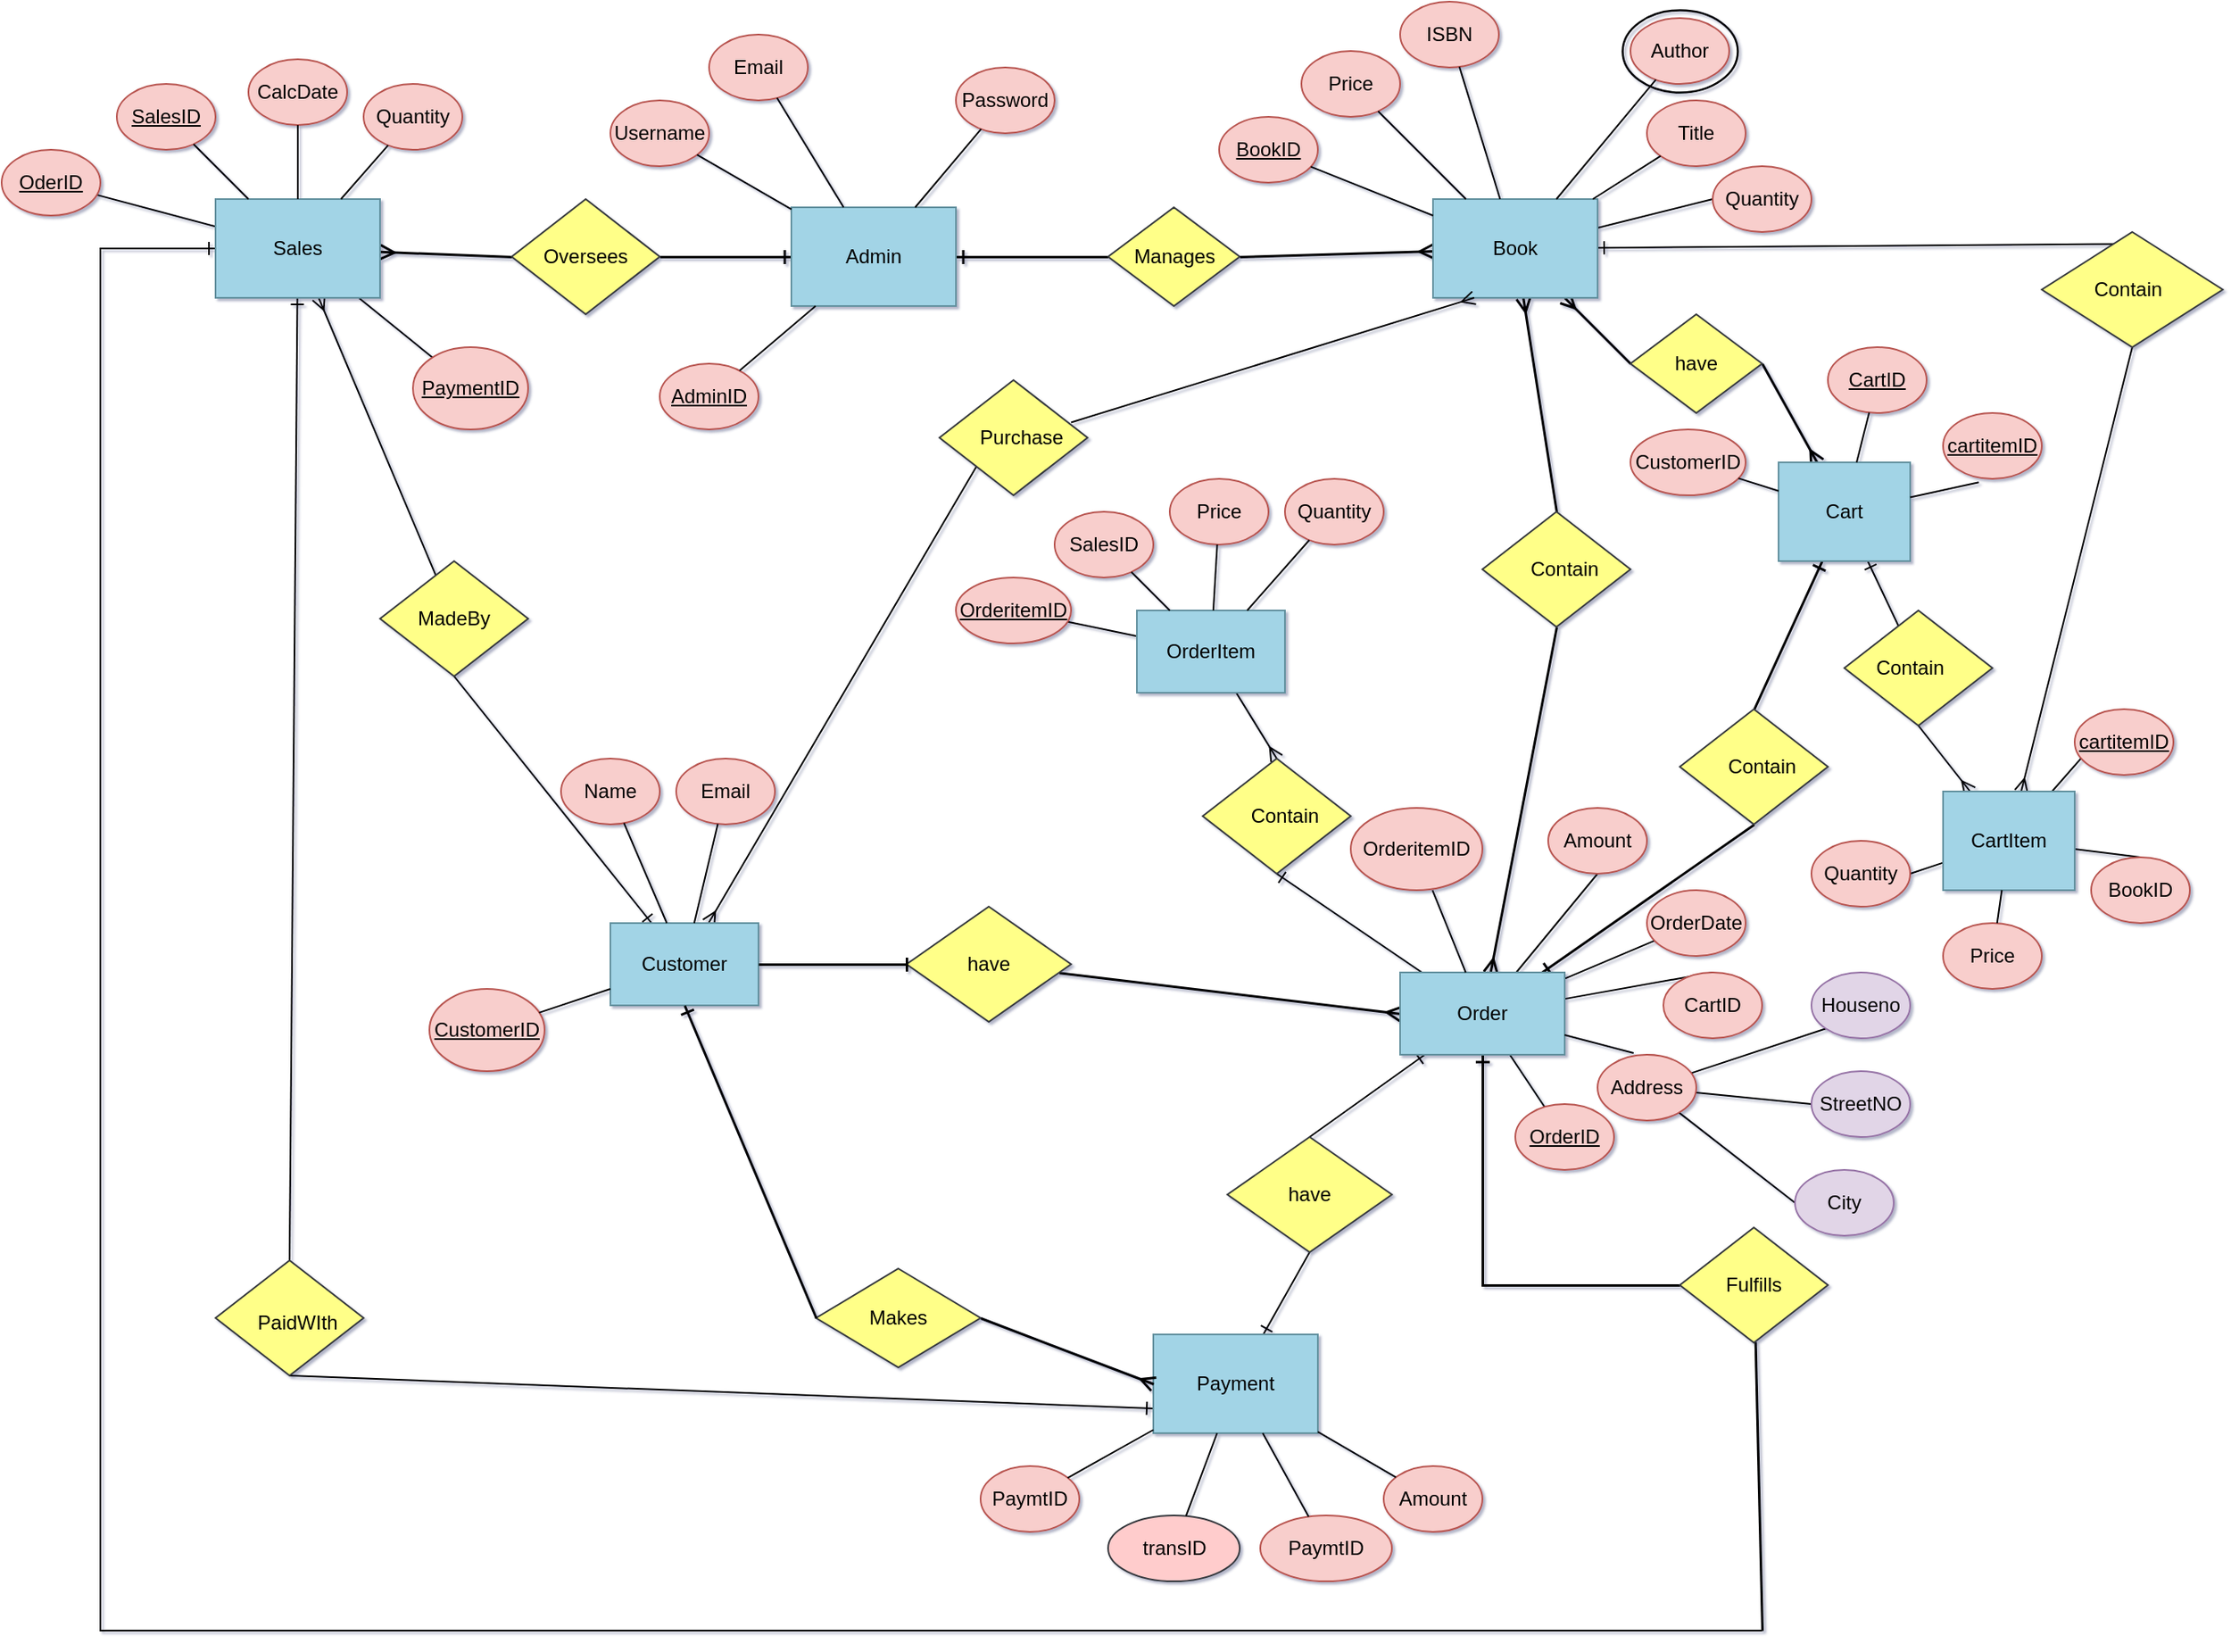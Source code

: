 <mxfile version="26.0.5">
  <diagram name="Page-1" id="3rhYrRMiB4eGqfflBsjG">
    <mxGraphModel dx="-2022" dy="470" grid="1" gridSize="10" guides="0" tooltips="1" connect="1" arrows="1" fold="1" page="0" pageScale="1" pageWidth="980" pageHeight="1390" background="none" math="0" shadow="1">
      <root>
        <mxCell id="0" />
        <mxCell id="1" parent="0" />
        <mxCell id="0gAxfDzyQAuVlfRYsMav-294" style="rounded=0;orthogonalLoop=1;jettySize=auto;html=1;endArrow=ERone;endFill=0;strokeWidth=1.5;exitX=1;exitY=0.5;exitDx=0;exitDy=0;" parent="1" source="0gAxfDzyQAuVlfRYsMav-291" target="0gAxfDzyQAuVlfRYsMav-194" edge="1">
          <mxGeometry relative="1" as="geometry" />
        </mxCell>
        <mxCell id="0gAxfDzyQAuVlfRYsMav-555" style="rounded=0;orthogonalLoop=1;jettySize=auto;html=1;endArrow=ERone;endFill=0;strokeWidth=1.5;" parent="1" source="0gAxfDzyQAuVlfRYsMav-203" target="0gAxfDzyQAuVlfRYsMav-194" edge="1">
          <mxGeometry relative="1" as="geometry" />
        </mxCell>
        <mxCell id="0gAxfDzyQAuVlfRYsMav-194" value="Admin" style="rounded=0;whiteSpace=wrap;html=1;fillColor=#a2d4e6;strokeColor=#63919f;" parent="1" vertex="1">
          <mxGeometry x="3530" y="235" width="100" height="60" as="geometry" />
        </mxCell>
        <mxCell id="0gAxfDzyQAuVlfRYsMav-195" value="&lt;u&gt;AdminID&lt;/u&gt;" style="ellipse;whiteSpace=wrap;html=1;fillColor=#f8cecc;strokeColor=#b85450;" parent="1" vertex="1">
          <mxGeometry x="3450" y="330" width="60" height="40" as="geometry" />
        </mxCell>
        <mxCell id="0gAxfDzyQAuVlfRYsMav-196" style="endArrow=none;endFill=0;" parent="1" source="0gAxfDzyQAuVlfRYsMav-194" target="0gAxfDzyQAuVlfRYsMav-195" edge="1">
          <mxGeometry relative="1" as="geometry" />
        </mxCell>
        <mxCell id="0gAxfDzyQAuVlfRYsMav-197" value="Username" style="ellipse;whiteSpace=wrap;html=1;fillColor=#f8cecc;strokeColor=#b85450;" parent="1" vertex="1">
          <mxGeometry x="3420" y="170" width="60" height="40" as="geometry" />
        </mxCell>
        <mxCell id="0gAxfDzyQAuVlfRYsMav-198" style="endArrow=none;endFill=0;" parent="1" source="0gAxfDzyQAuVlfRYsMav-194" target="0gAxfDzyQAuVlfRYsMav-197" edge="1">
          <mxGeometry relative="1" as="geometry" />
        </mxCell>
        <mxCell id="0gAxfDzyQAuVlfRYsMav-199" value="Email" style="ellipse;whiteSpace=wrap;html=1;fillColor=#f8cecc;strokeColor=#b85450;" parent="1" vertex="1">
          <mxGeometry x="3480" y="130" width="60" height="40" as="geometry" />
        </mxCell>
        <mxCell id="0gAxfDzyQAuVlfRYsMav-200" style="endArrow=none;endFill=0;" parent="1" source="0gAxfDzyQAuVlfRYsMav-194" target="0gAxfDzyQAuVlfRYsMav-199" edge="1">
          <mxGeometry relative="1" as="geometry" />
        </mxCell>
        <mxCell id="0gAxfDzyQAuVlfRYsMav-201" value="Password" style="ellipse;whiteSpace=wrap;html=1;fillColor=#f8cecc;strokeColor=#b85450;" parent="1" vertex="1">
          <mxGeometry x="3630" y="150" width="60" height="40" as="geometry" />
        </mxCell>
        <mxCell id="0gAxfDzyQAuVlfRYsMav-202" style="endArrow=none;endFill=0;" parent="1" source="0gAxfDzyQAuVlfRYsMav-194" target="0gAxfDzyQAuVlfRYsMav-201" edge="1">
          <mxGeometry relative="1" as="geometry" />
        </mxCell>
        <mxCell id="0gAxfDzyQAuVlfRYsMav-203" value="Manages" style="rhombus;whiteSpace=wrap;html=1;fillColor=#ffff88;strokeColor=#36393d;" parent="1" vertex="1">
          <mxGeometry x="3722.5" y="235" width="80" height="60" as="geometry" />
        </mxCell>
        <mxCell id="0gAxfDzyQAuVlfRYsMav-209" style="rounded=0;orthogonalLoop=1;jettySize=auto;html=1;endArrow=ERmany;endFill=0;exitX=0;exitY=0.5;exitDx=0;exitDy=0;strokeWidth=1.5;" parent="1" source="0gAxfDzyQAuVlfRYsMav-272" target="0gAxfDzyQAuVlfRYsMav-210" edge="1">
          <mxGeometry relative="1" as="geometry" />
        </mxCell>
        <mxCell id="0gAxfDzyQAuVlfRYsMav-419" style="rounded=0;orthogonalLoop=1;jettySize=auto;html=1;endArrow=ERmany;endFill=0;exitX=0.5;exitY=0;exitDx=0;exitDy=0;strokeWidth=1.5;" parent="1" source="0gAxfDzyQAuVlfRYsMav-415" target="0gAxfDzyQAuVlfRYsMav-210" edge="1">
          <mxGeometry relative="1" as="geometry" />
        </mxCell>
        <mxCell id="0gAxfDzyQAuVlfRYsMav-556" style="rounded=0;orthogonalLoop=1;jettySize=auto;html=1;endArrow=ERmany;endFill=0;exitX=1;exitY=0.5;exitDx=0;exitDy=0;strokeWidth=1.5;" parent="1" source="0gAxfDzyQAuVlfRYsMav-203" target="0gAxfDzyQAuVlfRYsMav-210" edge="1">
          <mxGeometry relative="1" as="geometry" />
        </mxCell>
        <mxCell id="lsrrJz_K4vzebeDcMopM-52" style="rounded=0;orthogonalLoop=1;jettySize=auto;html=1;entryX=0;entryY=0.5;entryDx=0;entryDy=0;endArrow=none;endFill=0;" parent="1" source="0gAxfDzyQAuVlfRYsMav-210" target="lsrrJz_K4vzebeDcMopM-51" edge="1">
          <mxGeometry relative="1" as="geometry" />
        </mxCell>
        <mxCell id="lsrrJz_K4vzebeDcMopM-57" style="rounded=0;orthogonalLoop=1;jettySize=auto;html=1;endArrow=ERone;endFill=0;exitX=0.527;exitY=0.103;exitDx=0;exitDy=0;exitPerimeter=0;" parent="1" source="lsrrJz_K4vzebeDcMopM-55" target="0gAxfDzyQAuVlfRYsMav-210" edge="1">
          <mxGeometry relative="1" as="geometry">
            <mxPoint x="4340" y="240" as="sourcePoint" />
          </mxGeometry>
        </mxCell>
        <mxCell id="0gAxfDzyQAuVlfRYsMav-210" value="Book" style="rounded=0;whiteSpace=wrap;html=1;fillColor=#a2d4e6;strokeColor=#63919f;" parent="1" vertex="1">
          <mxGeometry x="3920" y="230" width="100" height="60" as="geometry" />
        </mxCell>
        <mxCell id="0gAxfDzyQAuVlfRYsMav-211" value="&lt;u&gt;BookID&lt;/u&gt;" style="ellipse;whiteSpace=wrap;html=1;fillColor=#f8cecc;strokeColor=#b85450;" parent="1" vertex="1">
          <mxGeometry x="3790" y="180" width="60" height="40" as="geometry" />
        </mxCell>
        <mxCell id="0gAxfDzyQAuVlfRYsMav-212" style="endArrow=none;endFill=0;" parent="1" source="0gAxfDzyQAuVlfRYsMav-210" target="0gAxfDzyQAuVlfRYsMav-211" edge="1">
          <mxGeometry relative="1" as="geometry" />
        </mxCell>
        <mxCell id="0gAxfDzyQAuVlfRYsMav-213" value="Title" style="ellipse;whiteSpace=wrap;html=1;fillColor=#f8cecc;strokeColor=#b85450;" parent="1" vertex="1">
          <mxGeometry x="4050" y="170" width="60" height="40" as="geometry" />
        </mxCell>
        <mxCell id="0gAxfDzyQAuVlfRYsMav-214" style="endArrow=none;endFill=0;" parent="1" source="0gAxfDzyQAuVlfRYsMav-210" target="0gAxfDzyQAuVlfRYsMav-213" edge="1">
          <mxGeometry relative="1" as="geometry" />
        </mxCell>
        <mxCell id="0gAxfDzyQAuVlfRYsMav-215" value="ISBN" style="ellipse;whiteSpace=wrap;html=1;fillColor=#f8cecc;strokeColor=#b85450;" parent="1" vertex="1">
          <mxGeometry x="3900" y="110" width="60" height="40" as="geometry" />
        </mxCell>
        <mxCell id="0gAxfDzyQAuVlfRYsMav-216" style="endArrow=none;endFill=0;" parent="1" source="0gAxfDzyQAuVlfRYsMav-210" target="0gAxfDzyQAuVlfRYsMav-215" edge="1">
          <mxGeometry relative="1" as="geometry" />
        </mxCell>
        <mxCell id="0gAxfDzyQAuVlfRYsMav-217" value="Price" style="ellipse;whiteSpace=wrap;html=1;fillColor=#f8cecc;strokeColor=#b85450;" parent="1" vertex="1">
          <mxGeometry x="3840" y="140" width="60" height="40" as="geometry" />
        </mxCell>
        <mxCell id="0gAxfDzyQAuVlfRYsMav-218" style="endArrow=none;endFill=0;" parent="1" source="0gAxfDzyQAuVlfRYsMav-210" target="0gAxfDzyQAuVlfRYsMav-217" edge="1">
          <mxGeometry relative="1" as="geometry" />
        </mxCell>
        <mxCell id="0gAxfDzyQAuVlfRYsMav-219" value="Author" style="ellipse;whiteSpace=wrap;html=1;fillColor=#f8cecc;strokeColor=#b85450;" parent="1" vertex="1">
          <mxGeometry x="4040" y="120" width="60" height="40" as="geometry" />
        </mxCell>
        <mxCell id="0gAxfDzyQAuVlfRYsMav-220" style="endArrow=none;endFill=0;" parent="1" source="0gAxfDzyQAuVlfRYsMav-210" target="0gAxfDzyQAuVlfRYsMav-219" edge="1">
          <mxGeometry relative="1" as="geometry" />
        </mxCell>
        <mxCell id="0gAxfDzyQAuVlfRYsMav-330" style="rounded=0;orthogonalLoop=1;jettySize=auto;html=1;endArrow=ERone;endFill=0;" parent="1" target="0gAxfDzyQAuVlfRYsMav-221" edge="1">
          <mxGeometry relative="1" as="geometry">
            <mxPoint x="3845" y="870" as="sourcePoint" />
          </mxGeometry>
        </mxCell>
        <mxCell id="0gAxfDzyQAuVlfRYsMav-540" style="rounded=0;orthogonalLoop=1;jettySize=auto;html=1;entryX=0;entryY=0.75;entryDx=0;entryDy=0;endArrow=ERone;endFill=0;exitX=0.5;exitY=1;exitDx=0;exitDy=0;" parent="1" source="0gAxfDzyQAuVlfRYsMav-537" target="0gAxfDzyQAuVlfRYsMav-221" edge="1">
          <mxGeometry relative="1" as="geometry">
            <mxPoint x="3740" y="960" as="targetPoint" />
          </mxGeometry>
        </mxCell>
        <mxCell id="0gAxfDzyQAuVlfRYsMav-221" value="Payment" style="rounded=0;whiteSpace=wrap;html=1;fillColor=#a2d4e6;strokeColor=#63919f;" parent="1" vertex="1">
          <mxGeometry x="3750" y="920" width="100" height="60" as="geometry" />
        </mxCell>
        <mxCell id="0gAxfDzyQAuVlfRYsMav-222" value="PaymtID" style="ellipse;whiteSpace=wrap;html=1;fillColor=#f8cecc;strokeColor=#b85450;" parent="1" vertex="1">
          <mxGeometry x="3645" y="1000" width="60" height="40" as="geometry" />
        </mxCell>
        <mxCell id="0gAxfDzyQAuVlfRYsMav-223" style="endArrow=none;endFill=0;" parent="1" source="0gAxfDzyQAuVlfRYsMav-221" target="0gAxfDzyQAuVlfRYsMav-222" edge="1">
          <mxGeometry relative="1" as="geometry" />
        </mxCell>
        <mxCell id="0gAxfDzyQAuVlfRYsMav-224" value="Amount" style="ellipse;whiteSpace=wrap;html=1;fillColor=#f8cecc;strokeColor=#b85450;" parent="1" vertex="1">
          <mxGeometry x="3890" y="1000" width="60" height="40" as="geometry" />
        </mxCell>
        <mxCell id="0gAxfDzyQAuVlfRYsMav-225" style="endArrow=none;endFill=0;" parent="1" source="0gAxfDzyQAuVlfRYsMav-221" target="0gAxfDzyQAuVlfRYsMav-224" edge="1">
          <mxGeometry relative="1" as="geometry" />
        </mxCell>
        <mxCell id="0gAxfDzyQAuVlfRYsMav-226" value="PaymtID" style="ellipse;whiteSpace=wrap;html=1;fillColor=#f8cecc;strokeColor=#b85450;" parent="1" vertex="1">
          <mxGeometry x="3815" y="1030" width="80" height="40" as="geometry" />
        </mxCell>
        <mxCell id="0gAxfDzyQAuVlfRYsMav-227" style="endArrow=none;endFill=0;" parent="1" source="0gAxfDzyQAuVlfRYsMav-221" target="0gAxfDzyQAuVlfRYsMav-226" edge="1">
          <mxGeometry relative="1" as="geometry" />
        </mxCell>
        <mxCell id="0gAxfDzyQAuVlfRYsMav-228" value="transID" style="ellipse;whiteSpace=wrap;html=1;fillColor=#ffcccc;strokeColor=#36393d;" parent="1" vertex="1">
          <mxGeometry x="3722.5" y="1030" width="80" height="40" as="geometry" />
        </mxCell>
        <mxCell id="0gAxfDzyQAuVlfRYsMav-229" style="endArrow=none;endFill=0;" parent="1" source="0gAxfDzyQAuVlfRYsMav-221" target="0gAxfDzyQAuVlfRYsMav-228" edge="1">
          <mxGeometry relative="1" as="geometry" />
        </mxCell>
        <mxCell id="0gAxfDzyQAuVlfRYsMav-423" style="rounded=0;orthogonalLoop=1;jettySize=auto;html=1;endArrow=ERmany;endFill=0;exitX=0;exitY=1;exitDx=0;exitDy=0;" parent="1" source="0gAxfDzyQAuVlfRYsMav-417" target="0gAxfDzyQAuVlfRYsMav-237" edge="1">
          <mxGeometry relative="1" as="geometry">
            <mxPoint x="3500" y="560" as="sourcePoint" />
          </mxGeometry>
        </mxCell>
        <mxCell id="0gAxfDzyQAuVlfRYsMav-533" style="rounded=0;orthogonalLoop=1;jettySize=auto;html=1;endArrow=ERone;endFill=0;exitX=0.5;exitY=1;exitDx=0;exitDy=0;" parent="1" source="0gAxfDzyQAuVlfRYsMav-530" target="0gAxfDzyQAuVlfRYsMav-237" edge="1">
          <mxGeometry relative="1" as="geometry">
            <mxPoint x="3310" y="600" as="sourcePoint" />
          </mxGeometry>
        </mxCell>
        <mxCell id="0gAxfDzyQAuVlfRYsMav-237" value="Customer" style="rounded=0;whiteSpace=wrap;html=1;fillColor=#a2d4e6;strokeColor=#63919f;" parent="1" vertex="1">
          <mxGeometry x="3420" y="670" width="90" height="50" as="geometry" />
        </mxCell>
        <mxCell id="0gAxfDzyQAuVlfRYsMav-238" value="&lt;u&gt;CustomerID&lt;/u&gt;" style="ellipse;whiteSpace=wrap;html=1;fillColor=#f8cecc;strokeColor=#b85450;" parent="1" vertex="1">
          <mxGeometry x="3310" y="710" width="70" height="50" as="geometry" />
        </mxCell>
        <mxCell id="0gAxfDzyQAuVlfRYsMav-239" style="endArrow=none;endFill=0;" parent="1" source="0gAxfDzyQAuVlfRYsMav-237" target="0gAxfDzyQAuVlfRYsMav-238" edge="1">
          <mxGeometry relative="1" as="geometry" />
        </mxCell>
        <mxCell id="0gAxfDzyQAuVlfRYsMav-240" value="Name" style="ellipse;whiteSpace=wrap;html=1;fillColor=#f8cecc;strokeColor=#b85450;" parent="1" vertex="1">
          <mxGeometry x="3390" y="570" width="60" height="40" as="geometry" />
        </mxCell>
        <mxCell id="0gAxfDzyQAuVlfRYsMav-241" style="endArrow=none;endFill=0;" parent="1" source="0gAxfDzyQAuVlfRYsMav-237" target="0gAxfDzyQAuVlfRYsMav-240" edge="1">
          <mxGeometry relative="1" as="geometry" />
        </mxCell>
        <mxCell id="0gAxfDzyQAuVlfRYsMav-242" value="Email" style="ellipse;whiteSpace=wrap;html=1;fillColor=#f8cecc;strokeColor=#b85450;" parent="1" vertex="1">
          <mxGeometry x="3460" y="570" width="60" height="40" as="geometry" />
        </mxCell>
        <mxCell id="0gAxfDzyQAuVlfRYsMav-243" style="endArrow=none;endFill=0;" parent="1" source="0gAxfDzyQAuVlfRYsMav-237" target="0gAxfDzyQAuVlfRYsMav-242" edge="1">
          <mxGeometry relative="1" as="geometry" />
        </mxCell>
        <mxCell id="0gAxfDzyQAuVlfRYsMav-248" style="rounded=0;orthogonalLoop=1;jettySize=auto;html=1;entryX=0;entryY=0.5;entryDx=0;entryDy=0;endArrow=ERmany;endFill=0;strokeWidth=1.5;" parent="1" source="0gAxfDzyQAuVlfRYsMav-249" target="0gAxfDzyQAuVlfRYsMav-276" edge="1">
          <mxGeometry relative="1" as="geometry">
            <mxPoint x="3830" y="695" as="targetPoint" />
          </mxGeometry>
        </mxCell>
        <mxCell id="0gAxfDzyQAuVlfRYsMav-249" value="" style="rhombus;whiteSpace=wrap;html=1;fillColor=#ffff88;strokeColor=#36393d;" parent="1" vertex="1">
          <mxGeometry x="3600" y="660" width="100" height="70" as="geometry" />
        </mxCell>
        <mxCell id="0gAxfDzyQAuVlfRYsMav-250" value="have" style="text;html=1;align=center;verticalAlign=middle;whiteSpace=wrap;rounded=0;" parent="1" vertex="1">
          <mxGeometry x="3620" y="680" width="60" height="30" as="geometry" />
        </mxCell>
        <mxCell id="0gAxfDzyQAuVlfRYsMav-253" value="" style="endArrow=baseDash;html=1;rounded=0;entryX=0;entryY=0.5;entryDx=0;entryDy=0;endFill=0;strokeWidth=1.5;" parent="1" target="0gAxfDzyQAuVlfRYsMav-249" edge="1">
          <mxGeometry width="50" height="50" relative="1" as="geometry">
            <mxPoint x="3510" y="695" as="sourcePoint" />
            <mxPoint x="3600" y="560" as="targetPoint" />
          </mxGeometry>
        </mxCell>
        <mxCell id="0gAxfDzyQAuVlfRYsMav-258" value="" style="rhombus;whiteSpace=wrap;html=1;fillColor=#ffff88;strokeColor=#36393d;" parent="1" vertex="1">
          <mxGeometry x="3545" y="880" width="100" height="60" as="geometry" />
        </mxCell>
        <mxCell id="0gAxfDzyQAuVlfRYsMav-259" value="Makes" style="text;html=1;align=center;verticalAlign=middle;whiteSpace=wrap;rounded=0;" parent="1" vertex="1">
          <mxGeometry x="3565" y="895" width="60" height="30" as="geometry" />
        </mxCell>
        <mxCell id="0gAxfDzyQAuVlfRYsMav-260" value="" style="endArrow=ERmany;html=1;rounded=0;entryX=0;entryY=0.5;entryDx=0;entryDy=0;exitX=1;exitY=0.5;exitDx=0;exitDy=0;endFill=0;strokeWidth=1.5;" parent="1" source="0gAxfDzyQAuVlfRYsMav-258" target="0gAxfDzyQAuVlfRYsMav-221" edge="1">
          <mxGeometry width="50" height="50" relative="1" as="geometry">
            <mxPoint x="3700" y="870" as="sourcePoint" />
            <mxPoint x="3750" y="820" as="targetPoint" />
          </mxGeometry>
        </mxCell>
        <mxCell id="0gAxfDzyQAuVlfRYsMav-261" value="" style="endArrow=ERone;html=1;rounded=0;exitX=0;exitY=0.5;exitDx=0;exitDy=0;entryX=0.5;entryY=1;entryDx=0;entryDy=0;endFill=0;strokeWidth=1.5;" parent="1" source="0gAxfDzyQAuVlfRYsMav-258" target="0gAxfDzyQAuVlfRYsMav-237" edge="1">
          <mxGeometry width="50" height="50" relative="1" as="geometry">
            <mxPoint x="3750" y="820" as="sourcePoint" />
            <mxPoint x="3700" y="870" as="targetPoint" />
          </mxGeometry>
        </mxCell>
        <mxCell id="0gAxfDzyQAuVlfRYsMav-266" style="rounded=0;orthogonalLoop=1;jettySize=auto;html=1;curved=1;strokeColor=default;endArrow=ERmany;endFill=0;exitX=1;exitY=0.5;exitDx=0;exitDy=0;strokeWidth=1.5;" parent="1" source="0gAxfDzyQAuVlfRYsMav-272" target="0gAxfDzyQAuVlfRYsMav-267" edge="1">
          <mxGeometry relative="1" as="geometry" />
        </mxCell>
        <mxCell id="0gAxfDzyQAuVlfRYsMav-566" style="rounded=0;orthogonalLoop=1;jettySize=auto;html=1;endArrow=ERone;endFill=0;strokeWidth=1.5;exitX=0.5;exitY=0;exitDx=0;exitDy=0;" parent="1" source="0gAxfDzyQAuVlfRYsMav-562" target="0gAxfDzyQAuVlfRYsMav-267" edge="1">
          <mxGeometry relative="1" as="geometry" />
        </mxCell>
        <mxCell id="lsrrJz_K4vzebeDcMopM-12" style="rounded=0;orthogonalLoop=1;jettySize=auto;html=1;endArrow=ERone;endFill=0;" parent="1" source="lsrrJz_K4vzebeDcMopM-8" target="0gAxfDzyQAuVlfRYsMav-267" edge="1">
          <mxGeometry relative="1" as="geometry" />
        </mxCell>
        <mxCell id="0gAxfDzyQAuVlfRYsMav-267" value="Cart" style="rounded=0;whiteSpace=wrap;html=1;fillColor=#a2d4e6;strokeColor=#63919f;" parent="1" vertex="1">
          <mxGeometry x="4130" y="390" width="80" height="60" as="geometry" />
        </mxCell>
        <mxCell id="0gAxfDzyQAuVlfRYsMav-268" value="&lt;u&gt;CartID&lt;/u&gt;" style="ellipse;whiteSpace=wrap;html=1;fillColor=#f8cecc;strokeColor=#b85450;" parent="1" vertex="1">
          <mxGeometry x="4160" y="320" width="60" height="40" as="geometry" />
        </mxCell>
        <mxCell id="0gAxfDzyQAuVlfRYsMav-269" style="endArrow=none;endFill=0;" parent="1" source="0gAxfDzyQAuVlfRYsMav-267" target="0gAxfDzyQAuVlfRYsMav-268" edge="1">
          <mxGeometry relative="1" as="geometry" />
        </mxCell>
        <mxCell id="0gAxfDzyQAuVlfRYsMav-270" value="CustomerID" style="ellipse;whiteSpace=wrap;html=1;fillColor=#f8cecc;strokeColor=#b85450;" parent="1" vertex="1">
          <mxGeometry x="4040" y="370" width="70" height="40" as="geometry" />
        </mxCell>
        <mxCell id="0gAxfDzyQAuVlfRYsMav-271" style="endArrow=none;endFill=0;" parent="1" source="0gAxfDzyQAuVlfRYsMav-267" target="0gAxfDzyQAuVlfRYsMav-270" edge="1">
          <mxGeometry relative="1" as="geometry" />
        </mxCell>
        <mxCell id="0gAxfDzyQAuVlfRYsMav-272" value="have" style="rhombus;whiteSpace=wrap;html=1;fillColor=#ffff88;strokeColor=#36393d;" parent="1" vertex="1">
          <mxGeometry x="4040" y="300" width="80" height="60" as="geometry" />
        </mxCell>
        <mxCell id="0gAxfDzyQAuVlfRYsMav-273" style="rounded=0;orthogonalLoop=1;jettySize=auto;html=1;endArrow=none;endFill=0;" parent="1" source="0gAxfDzyQAuVlfRYsMav-276" target="0gAxfDzyQAuVlfRYsMav-280" edge="1">
          <mxGeometry relative="1" as="geometry" />
        </mxCell>
        <mxCell id="0gAxfDzyQAuVlfRYsMav-274" style="rounded=0;orthogonalLoop=1;jettySize=auto;html=1;endArrow=none;endFill=0;" parent="1" source="0gAxfDzyQAuVlfRYsMav-276" target="0gAxfDzyQAuVlfRYsMav-279" edge="1">
          <mxGeometry relative="1" as="geometry" />
        </mxCell>
        <mxCell id="0gAxfDzyQAuVlfRYsMav-317" style="rounded=0;orthogonalLoop=1;jettySize=auto;html=1;entryX=0.5;entryY=0;entryDx=0;entryDy=0;endArrow=none;endFill=0;" parent="1" source="0gAxfDzyQAuVlfRYsMav-276" target="0gAxfDzyQAuVlfRYsMav-315" edge="1">
          <mxGeometry relative="1" as="geometry" />
        </mxCell>
        <mxCell id="0gAxfDzyQAuVlfRYsMav-324" style="rounded=0;orthogonalLoop=1;jettySize=auto;html=1;entryX=0.5;entryY=1;entryDx=0;entryDy=0;endArrow=none;endFill=0;" parent="1" source="0gAxfDzyQAuVlfRYsMav-276" target="0gAxfDzyQAuVlfRYsMav-277" edge="1">
          <mxGeometry relative="1" as="geometry">
            <mxPoint x="3860" y="590" as="targetPoint" />
          </mxGeometry>
        </mxCell>
        <mxCell id="0gAxfDzyQAuVlfRYsMav-331" style="rounded=0;orthogonalLoop=1;jettySize=auto;html=1;endArrow=ERone;endFill=0;exitX=0.5;exitY=0;exitDx=0;exitDy=0;" parent="1" source="0gAxfDzyQAuVlfRYsMav-328" target="0gAxfDzyQAuVlfRYsMav-276" edge="1">
          <mxGeometry relative="1" as="geometry" />
        </mxCell>
        <mxCell id="0gAxfDzyQAuVlfRYsMav-420" style="rounded=0;orthogonalLoop=1;jettySize=auto;html=1;endArrow=ERmany;endFill=0;exitX=0.5;exitY=1;exitDx=0;exitDy=0;strokeWidth=1.5;" parent="1" source="0gAxfDzyQAuVlfRYsMav-415" target="0gAxfDzyQAuVlfRYsMav-276" edge="1">
          <mxGeometry relative="1" as="geometry" />
        </mxCell>
        <mxCell id="0gAxfDzyQAuVlfRYsMav-550" style="edgeStyle=orthogonalEdgeStyle;rounded=0;orthogonalLoop=1;jettySize=auto;html=1;endArrow=ERone;endFill=0;strokeWidth=1.5;" parent="1" source="0gAxfDzyQAuVlfRYsMav-542" target="0gAxfDzyQAuVlfRYsMav-276" edge="1">
          <mxGeometry relative="1" as="geometry" />
        </mxCell>
        <mxCell id="0gAxfDzyQAuVlfRYsMav-565" style="rounded=0;orthogonalLoop=1;jettySize=auto;html=1;endArrow=ERone;endFill=0;strokeWidth=1.5;exitX=0.5;exitY=1;exitDx=0;exitDy=0;" parent="1" source="0gAxfDzyQAuVlfRYsMav-562" target="0gAxfDzyQAuVlfRYsMav-276" edge="1">
          <mxGeometry relative="1" as="geometry" />
        </mxCell>
        <mxCell id="lsrrJz_K4vzebeDcMopM-48" style="rounded=0;orthogonalLoop=1;jettySize=auto;html=1;entryX=0.5;entryY=1;entryDx=0;entryDy=0;endArrow=ERone;endFill=0;" parent="1" source="0gAxfDzyQAuVlfRYsMav-276" target="lsrrJz_K4vzebeDcMopM-45" edge="1">
          <mxGeometry relative="1" as="geometry">
            <mxPoint x="3850" y="630" as="targetPoint" />
          </mxGeometry>
        </mxCell>
        <mxCell id="0gAxfDzyQAuVlfRYsMav-276" value="Order" style="rounded=0;whiteSpace=wrap;html=1;fillColor=#a2d4e6;strokeColor=#63919f;" parent="1" vertex="1">
          <mxGeometry x="3900" y="700" width="100" height="50" as="geometry" />
        </mxCell>
        <mxCell id="0gAxfDzyQAuVlfRYsMav-277" value="Amount" style="ellipse;whiteSpace=wrap;html=1;fillColor=#f8cecc;strokeColor=#b85450;" parent="1" vertex="1">
          <mxGeometry x="3990" y="600" width="60" height="40" as="geometry" />
        </mxCell>
        <mxCell id="5WzWyVSyaSOwucxCoGW8-4" style="rounded=0;orthogonalLoop=1;jettySize=auto;html=1;entryX=0;entryY=0.5;entryDx=0;entryDy=0;endArrow=none;endFill=0;" parent="1" source="0gAxfDzyQAuVlfRYsMav-278" target="5WzWyVSyaSOwucxCoGW8-2" edge="1">
          <mxGeometry relative="1" as="geometry" />
        </mxCell>
        <mxCell id="5WzWyVSyaSOwucxCoGW8-6" style="rounded=0;orthogonalLoop=1;jettySize=auto;html=1;entryX=0;entryY=1;entryDx=0;entryDy=0;endArrow=none;endFill=0;" parent="1" source="0gAxfDzyQAuVlfRYsMav-278" target="5WzWyVSyaSOwucxCoGW8-1" edge="1">
          <mxGeometry relative="1" as="geometry" />
        </mxCell>
        <mxCell id="5WzWyVSyaSOwucxCoGW8-7" style="rounded=0;orthogonalLoop=1;jettySize=auto;html=1;entryX=0;entryY=0.5;entryDx=0;entryDy=0;endArrow=none;endFill=0;" parent="1" source="0gAxfDzyQAuVlfRYsMav-278" target="5WzWyVSyaSOwucxCoGW8-3" edge="1">
          <mxGeometry relative="1" as="geometry" />
        </mxCell>
        <mxCell id="0gAxfDzyQAuVlfRYsMav-278" value="Address" style="ellipse;whiteSpace=wrap;html=1;fillColor=#f8cecc;strokeColor=#b85450;" parent="1" vertex="1">
          <mxGeometry x="4020" y="750" width="60" height="40" as="geometry" />
        </mxCell>
        <mxCell id="0gAxfDzyQAuVlfRYsMav-279" value="OrderDate" style="ellipse;whiteSpace=wrap;html=1;fillColor=#f8cecc;strokeColor=#b85450;" parent="1" vertex="1">
          <mxGeometry x="4050" y="650" width="60" height="40" as="geometry" />
        </mxCell>
        <mxCell id="0gAxfDzyQAuVlfRYsMav-280" value="&lt;u&gt;OrderID&lt;/u&gt;" style="ellipse;whiteSpace=wrap;html=1;fillColor=#f8cecc;strokeColor=#b85450;" parent="1" vertex="1">
          <mxGeometry x="3970" y="780" width="60" height="40" as="geometry" />
        </mxCell>
        <mxCell id="0gAxfDzyQAuVlfRYsMav-296" style="rounded=0;orthogonalLoop=1;jettySize=auto;html=1;endArrow=ERmany;endFill=0;strokeWidth=1.5;exitX=0;exitY=0.5;exitDx=0;exitDy=0;" parent="1" source="0gAxfDzyQAuVlfRYsMav-291" target="0gAxfDzyQAuVlfRYsMav-284" edge="1">
          <mxGeometry relative="1" as="geometry" />
        </mxCell>
        <mxCell id="0gAxfDzyQAuVlfRYsMav-532" style="rounded=0;orthogonalLoop=1;jettySize=auto;html=1;endArrow=ERmany;endFill=0;" parent="1" source="0gAxfDzyQAuVlfRYsMav-530" target="0gAxfDzyQAuVlfRYsMav-284" edge="1">
          <mxGeometry relative="1" as="geometry" />
        </mxCell>
        <mxCell id="0gAxfDzyQAuVlfRYsMav-539" style="rounded=0;orthogonalLoop=1;jettySize=auto;html=1;endArrow=ERone;endFill=0;exitX=0.5;exitY=0;exitDx=0;exitDy=0;" parent="1" source="0gAxfDzyQAuVlfRYsMav-537" target="0gAxfDzyQAuVlfRYsMav-284" edge="1">
          <mxGeometry relative="1" as="geometry" />
        </mxCell>
        <mxCell id="0gAxfDzyQAuVlfRYsMav-547" style="edgeStyle=orthogonalEdgeStyle;rounded=0;orthogonalLoop=1;jettySize=auto;html=1;endArrow=ERone;endFill=0;" parent="1" target="0gAxfDzyQAuVlfRYsMav-284" edge="1">
          <mxGeometry relative="1" as="geometry">
            <mxPoint x="3120" y="1100" as="sourcePoint" />
            <Array as="points">
              <mxPoint x="3120" y="1100" />
              <mxPoint x="3110" y="1100" />
              <mxPoint x="3110" y="260" />
            </Array>
          </mxGeometry>
        </mxCell>
        <mxCell id="lsrrJz_K4vzebeDcMopM-3" style="rounded=0;orthogonalLoop=1;jettySize=auto;html=1;endArrow=none;endFill=0;" parent="1" source="0gAxfDzyQAuVlfRYsMav-284" target="lsrrJz_K4vzebeDcMopM-2" edge="1">
          <mxGeometry relative="1" as="geometry" />
        </mxCell>
        <mxCell id="lsrrJz_K4vzebeDcMopM-5" style="rounded=0;orthogonalLoop=1;jettySize=auto;html=1;endArrow=none;endFill=0;" parent="1" source="0gAxfDzyQAuVlfRYsMav-284" target="lsrrJz_K4vzebeDcMopM-4" edge="1">
          <mxGeometry relative="1" as="geometry" />
        </mxCell>
        <mxCell id="0gAxfDzyQAuVlfRYsMav-284" value="Sales" style="rounded=0;whiteSpace=wrap;html=1;fillColor=#a2d4e6;strokeColor=#63919f;" parent="1" vertex="1">
          <mxGeometry x="3180" y="230" width="100" height="60" as="geometry" />
        </mxCell>
        <mxCell id="0gAxfDzyQAuVlfRYsMav-285" value="&lt;u&gt;SalesID&lt;/u&gt;" style="ellipse;whiteSpace=wrap;html=1;fillColor=#f8cecc;strokeColor=#b85450;" parent="1" vertex="1">
          <mxGeometry x="3120" y="160" width="60" height="40" as="geometry" />
        </mxCell>
        <mxCell id="0gAxfDzyQAuVlfRYsMav-286" style="endArrow=none;endFill=0;" parent="1" source="0gAxfDzyQAuVlfRYsMav-284" target="0gAxfDzyQAuVlfRYsMav-285" edge="1">
          <mxGeometry relative="1" as="geometry" />
        </mxCell>
        <mxCell id="0gAxfDzyQAuVlfRYsMav-287" value="Quantity" style="ellipse;whiteSpace=wrap;html=1;fillColor=#f8cecc;strokeColor=#b85450;" parent="1" vertex="1">
          <mxGeometry x="3270" y="160" width="60" height="40" as="geometry" />
        </mxCell>
        <mxCell id="0gAxfDzyQAuVlfRYsMav-288" style="endArrow=none;endFill=0;" parent="1" source="0gAxfDzyQAuVlfRYsMav-284" target="0gAxfDzyQAuVlfRYsMav-287" edge="1">
          <mxGeometry relative="1" as="geometry" />
        </mxCell>
        <mxCell id="0gAxfDzyQAuVlfRYsMav-289" value="CalcDate" style="ellipse;whiteSpace=wrap;html=1;fillColor=#f8cecc;strokeColor=#b85450;" parent="1" vertex="1">
          <mxGeometry x="3200" y="145" width="60" height="40" as="geometry" />
        </mxCell>
        <mxCell id="0gAxfDzyQAuVlfRYsMav-290" style="endArrow=none;endFill=0;" parent="1" source="0gAxfDzyQAuVlfRYsMav-284" target="0gAxfDzyQAuVlfRYsMav-289" edge="1">
          <mxGeometry relative="1" as="geometry" />
        </mxCell>
        <mxCell id="0gAxfDzyQAuVlfRYsMav-291" value="" style="rhombus;whiteSpace=wrap;html=1;fillColor=#ffff88;strokeColor=#36393d;" parent="1" vertex="1">
          <mxGeometry x="3360" y="230" width="90" height="70" as="geometry" />
        </mxCell>
        <mxCell id="0gAxfDzyQAuVlfRYsMav-292" value="Oversees" style="text;html=1;align=center;verticalAlign=middle;whiteSpace=wrap;rounded=0;" parent="1" vertex="1">
          <mxGeometry x="3375" y="250" width="60" height="30" as="geometry" />
        </mxCell>
        <mxCell id="0gAxfDzyQAuVlfRYsMav-315" value="CartID" style="ellipse;whiteSpace=wrap;html=1;fillColor=#f8cecc;strokeColor=#b85450;" parent="1" vertex="1">
          <mxGeometry x="4060" y="700" width="60" height="40" as="geometry" />
        </mxCell>
        <mxCell id="0gAxfDzyQAuVlfRYsMav-316" style="rounded=0;orthogonalLoop=1;jettySize=auto;html=1;entryX=0.365;entryY=-0.026;entryDx=0;entryDy=0;entryPerimeter=0;endArrow=none;endFill=0;" parent="1" source="0gAxfDzyQAuVlfRYsMav-276" target="0gAxfDzyQAuVlfRYsMav-278" edge="1">
          <mxGeometry relative="1" as="geometry" />
        </mxCell>
        <mxCell id="0gAxfDzyQAuVlfRYsMav-328" value="" style="rhombus;whiteSpace=wrap;html=1;fillColor=#ffff88;strokeColor=#36393d;" parent="1" vertex="1">
          <mxGeometry x="3795" y="800" width="100" height="70" as="geometry" />
        </mxCell>
        <mxCell id="0gAxfDzyQAuVlfRYsMav-329" value="have" style="text;html=1;align=center;verticalAlign=middle;whiteSpace=wrap;rounded=0;" parent="1" vertex="1">
          <mxGeometry x="3815" y="820" width="60" height="30" as="geometry" />
        </mxCell>
        <mxCell id="0gAxfDzyQAuVlfRYsMav-415" value="" style="rhombus;whiteSpace=wrap;html=1;fillColor=#ffff88;strokeColor=#36393d;" parent="1" vertex="1">
          <mxGeometry x="3950" y="420" width="90" height="70" as="geometry" />
        </mxCell>
        <mxCell id="0gAxfDzyQAuVlfRYsMav-416" value="Contain" style="text;html=1;align=center;verticalAlign=middle;whiteSpace=wrap;rounded=0;" parent="1" vertex="1">
          <mxGeometry x="3970" y="440" width="60" height="30" as="geometry" />
        </mxCell>
        <mxCell id="0gAxfDzyQAuVlfRYsMav-417" value="" style="rhombus;whiteSpace=wrap;html=1;fillColor=#ffff88;strokeColor=#36393d;" parent="1" vertex="1">
          <mxGeometry x="3620" y="340" width="90" height="70" as="geometry" />
        </mxCell>
        <mxCell id="0gAxfDzyQAuVlfRYsMav-421" style="rounded=0;orthogonalLoop=1;jettySize=auto;html=1;entryX=0.25;entryY=1;entryDx=0;entryDy=0;endArrow=ERmany;endFill=0;" parent="1" source="0gAxfDzyQAuVlfRYsMav-418" target="0gAxfDzyQAuVlfRYsMav-210" edge="1">
          <mxGeometry relative="1" as="geometry" />
        </mxCell>
        <mxCell id="0gAxfDzyQAuVlfRYsMav-418" value="Purchase" style="text;html=1;align=center;verticalAlign=middle;whiteSpace=wrap;rounded=0;" parent="1" vertex="1">
          <mxGeometry x="3640" y="360" width="60" height="30" as="geometry" />
        </mxCell>
        <mxCell id="0gAxfDzyQAuVlfRYsMav-530" value="" style="rhombus;whiteSpace=wrap;html=1;fillColor=#ffff88;strokeColor=#36393d;" parent="1" vertex="1">
          <mxGeometry x="3280" y="450" width="90" height="70" as="geometry" />
        </mxCell>
        <mxCell id="0gAxfDzyQAuVlfRYsMav-531" value="MadeBy" style="text;html=1;align=center;verticalAlign=middle;whiteSpace=wrap;rounded=0;" parent="1" vertex="1">
          <mxGeometry x="3295" y="470" width="60" height="30" as="geometry" />
        </mxCell>
        <mxCell id="0gAxfDzyQAuVlfRYsMav-537" value="" style="rhombus;whiteSpace=wrap;html=1;fillColor=#ffff88;strokeColor=#36393d;" parent="1" vertex="1">
          <mxGeometry x="3180" y="875" width="90" height="70" as="geometry" />
        </mxCell>
        <mxCell id="0gAxfDzyQAuVlfRYsMav-538" value="PaidWIth" style="text;html=1;align=center;verticalAlign=middle;whiteSpace=wrap;rounded=0;" parent="1" vertex="1">
          <mxGeometry x="3200" y="895" width="60" height="35" as="geometry" />
        </mxCell>
        <mxCell id="0gAxfDzyQAuVlfRYsMav-549" style="rounded=0;orthogonalLoop=1;jettySize=auto;html=1;endArrow=none;endFill=0;strokeWidth=1.5;" parent="1" source="0gAxfDzyQAuVlfRYsMav-542" edge="1">
          <mxGeometry relative="1" as="geometry">
            <mxPoint x="4120" y="1100" as="targetPoint" />
          </mxGeometry>
        </mxCell>
        <mxCell id="0gAxfDzyQAuVlfRYsMav-542" value="" style="rhombus;whiteSpace=wrap;html=1;fillColor=#ffff88;strokeColor=#36393d;" parent="1" vertex="1">
          <mxGeometry x="4070" y="855" width="90" height="70" as="geometry" />
        </mxCell>
        <mxCell id="0gAxfDzyQAuVlfRYsMav-543" value="Fulfills" style="text;html=1;align=center;verticalAlign=middle;whiteSpace=wrap;rounded=0;" parent="1" vertex="1">
          <mxGeometry x="4085" y="875" width="60" height="30" as="geometry" />
        </mxCell>
        <mxCell id="0gAxfDzyQAuVlfRYsMav-548" value="" style="endArrow=none;html=1;rounded=0;" parent="1" edge="1">
          <mxGeometry width="50" height="50" relative="1" as="geometry">
            <mxPoint x="3110" y="1100" as="sourcePoint" />
            <mxPoint x="4120" y="1100" as="targetPoint" />
          </mxGeometry>
        </mxCell>
        <mxCell id="0gAxfDzyQAuVlfRYsMav-562" value="" style="rhombus;whiteSpace=wrap;html=1;fillColor=#ffff88;strokeColor=#36393d;" parent="1" vertex="1">
          <mxGeometry x="4070" y="540" width="90" height="70" as="geometry" />
        </mxCell>
        <mxCell id="0gAxfDzyQAuVlfRYsMav-563" value="Contain" style="text;html=1;align=center;verticalAlign=middle;whiteSpace=wrap;rounded=0;" parent="1" vertex="1">
          <mxGeometry x="4090" y="560" width="60" height="30" as="geometry" />
        </mxCell>
        <mxCell id="lsrrJz_K4vzebeDcMopM-1" value="" style="ellipse;whiteSpace=wrap;html=1;fillColor=none;strokeWidth=1.25;" parent="1" vertex="1">
          <mxGeometry x="4035" y="115" width="70" height="50" as="geometry" />
        </mxCell>
        <mxCell id="lsrrJz_K4vzebeDcMopM-2" value="&lt;u&gt;OderID&lt;/u&gt;" style="ellipse;whiteSpace=wrap;html=1;fillColor=#f8cecc;strokeColor=#b85450;" parent="1" vertex="1">
          <mxGeometry x="3050" y="200" width="60" height="40" as="geometry" />
        </mxCell>
        <mxCell id="lsrrJz_K4vzebeDcMopM-4" value="&lt;u&gt;PaymentID&lt;/u&gt;" style="ellipse;whiteSpace=wrap;html=1;fillColor=#f8cecc;strokeColor=#b85450;" parent="1" vertex="1">
          <mxGeometry x="3300" y="320" width="70" height="50" as="geometry" />
        </mxCell>
        <mxCell id="lsrrJz_K4vzebeDcMopM-13" style="rounded=0;orthogonalLoop=1;jettySize=auto;html=1;endArrow=ERmany;endFill=0;exitX=0.5;exitY=1;exitDx=0;exitDy=0;" parent="1" source="lsrrJz_K4vzebeDcMopM-8" target="lsrrJz_K4vzebeDcMopM-6" edge="1">
          <mxGeometry relative="1" as="geometry" />
        </mxCell>
        <mxCell id="lsrrJz_K4vzebeDcMopM-18" style="rounded=0;orthogonalLoop=1;jettySize=auto;html=1;entryX=1;entryY=0.5;entryDx=0;entryDy=0;endArrow=none;endFill=0;" parent="1" source="lsrrJz_K4vzebeDcMopM-6" target="lsrrJz_K4vzebeDcMopM-14" edge="1">
          <mxGeometry relative="1" as="geometry" />
        </mxCell>
        <mxCell id="lsrrJz_K4vzebeDcMopM-20" style="rounded=0;orthogonalLoop=1;jettySize=auto;html=1;entryX=0.5;entryY=0;entryDx=0;entryDy=0;endArrow=none;endFill=0;" parent="1" source="lsrrJz_K4vzebeDcMopM-6" target="lsrrJz_K4vzebeDcMopM-16" edge="1">
          <mxGeometry relative="1" as="geometry" />
        </mxCell>
        <mxCell id="lsrrJz_K4vzebeDcMopM-21" style="rounded=0;orthogonalLoop=1;jettySize=auto;html=1;entryX=0.5;entryY=0;entryDx=0;entryDy=0;endArrow=none;endFill=0;" parent="1" source="lsrrJz_K4vzebeDcMopM-6" target="lsrrJz_K4vzebeDcMopM-17" edge="1">
          <mxGeometry relative="1" as="geometry" />
        </mxCell>
        <mxCell id="lsrrJz_K4vzebeDcMopM-59" style="rounded=0;orthogonalLoop=1;jettySize=auto;html=1;endArrow=ERmany;endFill=0;exitX=0.5;exitY=1;exitDx=0;exitDy=0;" parent="1" source="lsrrJz_K4vzebeDcMopM-55" target="lsrrJz_K4vzebeDcMopM-6" edge="1">
          <mxGeometry relative="1" as="geometry" />
        </mxCell>
        <mxCell id="lsrrJz_K4vzebeDcMopM-6" value="CartItem" style="rounded=0;whiteSpace=wrap;html=1;fillColor=#a2d4e6;strokeColor=#63919f;" parent="1" vertex="1">
          <mxGeometry x="4230" y="590" width="80" height="60" as="geometry" />
        </mxCell>
        <mxCell id="lsrrJz_K4vzebeDcMopM-8" value="" style="rhombus;whiteSpace=wrap;html=1;fillColor=#ffff88;strokeColor=#36393d;" parent="1" vertex="1">
          <mxGeometry x="4170" y="480" width="90" height="70" as="geometry" />
        </mxCell>
        <mxCell id="lsrrJz_K4vzebeDcMopM-9" value="Contain" style="text;html=1;align=center;verticalAlign=middle;whiteSpace=wrap;rounded=0;" parent="1" vertex="1">
          <mxGeometry x="4180" y="500" width="60" height="30" as="geometry" />
        </mxCell>
        <mxCell id="lsrrJz_K4vzebeDcMopM-14" value="Quantity" style="ellipse;whiteSpace=wrap;html=1;fillColor=#f8cecc;strokeColor=#b85450;" parent="1" vertex="1">
          <mxGeometry x="4150" y="620" width="60" height="40" as="geometry" />
        </mxCell>
        <mxCell id="lsrrJz_K4vzebeDcMopM-15" value="Price" style="ellipse;whiteSpace=wrap;html=1;fillColor=#f8cecc;strokeColor=#b85450;" parent="1" vertex="1">
          <mxGeometry x="4230" y="670" width="60" height="40" as="geometry" />
        </mxCell>
        <mxCell id="lsrrJz_K4vzebeDcMopM-16" value="BookID" style="ellipse;whiteSpace=wrap;html=1;fillColor=#f8cecc;strokeColor=#b85450;" parent="1" vertex="1">
          <mxGeometry x="4320" y="630" width="60" height="40" as="geometry" />
        </mxCell>
        <mxCell id="lsrrJz_K4vzebeDcMopM-17" value="&lt;u&gt;cartitemID&lt;/u&gt;" style="ellipse;whiteSpace=wrap;html=1;fillColor=#f8cecc;strokeColor=#b85450;" parent="1" vertex="1">
          <mxGeometry x="4310" y="540" width="60" height="40" as="geometry" />
        </mxCell>
        <mxCell id="lsrrJz_K4vzebeDcMopM-19" style="rounded=0;orthogonalLoop=1;jettySize=auto;html=1;endArrow=none;endFill=0;" parent="1" source="lsrrJz_K4vzebeDcMopM-6" target="lsrrJz_K4vzebeDcMopM-15" edge="1">
          <mxGeometry relative="1" as="geometry" />
        </mxCell>
        <mxCell id="lsrrJz_K4vzebeDcMopM-33" style="rounded=0;orthogonalLoop=1;jettySize=auto;html=1;endArrow=none;endFill=0;" parent="1" source="lsrrJz_K4vzebeDcMopM-34" target="lsrrJz_K4vzebeDcMopM-41" edge="1">
          <mxGeometry relative="1" as="geometry" />
        </mxCell>
        <mxCell id="lsrrJz_K4vzebeDcMopM-47" style="rounded=0;orthogonalLoop=1;jettySize=auto;html=1;entryX=0.5;entryY=0;entryDx=0;entryDy=0;endArrow=ERmany;endFill=0;" parent="1" source="lsrrJz_K4vzebeDcMopM-34" target="lsrrJz_K4vzebeDcMopM-45" edge="1">
          <mxGeometry relative="1" as="geometry" />
        </mxCell>
        <mxCell id="lsrrJz_K4vzebeDcMopM-34" value="OrderItem" style="rounded=0;whiteSpace=wrap;html=1;fillColor=#a2d4e6;strokeColor=#63919f;" parent="1" vertex="1">
          <mxGeometry x="3740" y="480" width="90" height="50" as="geometry" />
        </mxCell>
        <mxCell id="lsrrJz_K4vzebeDcMopM-35" value="SalesID" style="ellipse;whiteSpace=wrap;html=1;fillColor=#f8cecc;strokeColor=#b85450;" parent="1" vertex="1">
          <mxGeometry x="3690" y="420" width="60" height="40" as="geometry" />
        </mxCell>
        <mxCell id="lsrrJz_K4vzebeDcMopM-36" style="endArrow=none;endFill=0;" parent="1" source="lsrrJz_K4vzebeDcMopM-34" target="lsrrJz_K4vzebeDcMopM-35" edge="1">
          <mxGeometry relative="1" as="geometry" />
        </mxCell>
        <mxCell id="lsrrJz_K4vzebeDcMopM-37" value="Quantity" style="ellipse;whiteSpace=wrap;html=1;fillColor=#f8cecc;strokeColor=#b85450;" parent="1" vertex="1">
          <mxGeometry x="3830" y="400" width="60" height="40" as="geometry" />
        </mxCell>
        <mxCell id="lsrrJz_K4vzebeDcMopM-38" style="endArrow=none;endFill=0;" parent="1" source="lsrrJz_K4vzebeDcMopM-34" target="lsrrJz_K4vzebeDcMopM-37" edge="1">
          <mxGeometry relative="1" as="geometry" />
        </mxCell>
        <mxCell id="lsrrJz_K4vzebeDcMopM-39" value="Price" style="ellipse;whiteSpace=wrap;html=1;fillColor=#f8cecc;strokeColor=#b85450;" parent="1" vertex="1">
          <mxGeometry x="3760" y="400" width="60" height="40" as="geometry" />
        </mxCell>
        <mxCell id="lsrrJz_K4vzebeDcMopM-40" style="endArrow=none;endFill=0;" parent="1" source="lsrrJz_K4vzebeDcMopM-34" target="lsrrJz_K4vzebeDcMopM-39" edge="1">
          <mxGeometry relative="1" as="geometry" />
        </mxCell>
        <mxCell id="lsrrJz_K4vzebeDcMopM-41" value="&lt;u&gt;OrderitemID&lt;/u&gt;" style="ellipse;whiteSpace=wrap;html=1;fillColor=#f8cecc;strokeColor=#b85450;" parent="1" vertex="1">
          <mxGeometry x="3630" y="460" width="70" height="40" as="geometry" />
        </mxCell>
        <mxCell id="lsrrJz_K4vzebeDcMopM-45" value="" style="rhombus;whiteSpace=wrap;html=1;fillColor=#ffff88;strokeColor=#36393d;" parent="1" vertex="1">
          <mxGeometry x="3780" y="570" width="90" height="70" as="geometry" />
        </mxCell>
        <mxCell id="lsrrJz_K4vzebeDcMopM-46" value="Contain" style="text;html=1;align=center;verticalAlign=middle;whiteSpace=wrap;rounded=0;" parent="1" vertex="1">
          <mxGeometry x="3800" y="590" width="60" height="30" as="geometry" />
        </mxCell>
        <mxCell id="lsrrJz_K4vzebeDcMopM-49" value="&lt;u&gt;cartitemID&lt;/u&gt;" style="ellipse;whiteSpace=wrap;html=1;fillColor=#f8cecc;strokeColor=#b85450;" parent="1" vertex="1">
          <mxGeometry x="4230" y="360" width="60" height="40" as="geometry" />
        </mxCell>
        <mxCell id="lsrrJz_K4vzebeDcMopM-50" style="rounded=0;orthogonalLoop=1;jettySize=auto;html=1;entryX=0.362;entryY=1.054;entryDx=0;entryDy=0;entryPerimeter=0;endArrow=none;endFill=0;" parent="1" source="0gAxfDzyQAuVlfRYsMav-267" target="lsrrJz_K4vzebeDcMopM-49" edge="1">
          <mxGeometry relative="1" as="geometry" />
        </mxCell>
        <mxCell id="lsrrJz_K4vzebeDcMopM-51" value="Quantity" style="ellipse;whiteSpace=wrap;html=1;fillColor=#f8cecc;strokeColor=#b85450;" parent="1" vertex="1">
          <mxGeometry x="4090" y="210" width="60" height="40" as="geometry" />
        </mxCell>
        <mxCell id="lsrrJz_K4vzebeDcMopM-53" value="OrderitemID" style="ellipse;whiteSpace=wrap;html=1;fillColor=#f8cecc;strokeColor=#b85450;" parent="1" vertex="1">
          <mxGeometry x="3870" y="600" width="80" height="50" as="geometry" />
        </mxCell>
        <mxCell id="lsrrJz_K4vzebeDcMopM-54" style="rounded=0;orthogonalLoop=1;jettySize=auto;html=1;entryX=0.621;entryY=1.002;entryDx=0;entryDy=0;entryPerimeter=0;endArrow=none;endFill=0;" parent="1" source="0gAxfDzyQAuVlfRYsMav-276" target="lsrrJz_K4vzebeDcMopM-53" edge="1">
          <mxGeometry relative="1" as="geometry" />
        </mxCell>
        <mxCell id="lsrrJz_K4vzebeDcMopM-55" value="" style="rhombus;whiteSpace=wrap;html=1;fillColor=#ffff88;strokeColor=#36393d;" parent="1" vertex="1">
          <mxGeometry x="4290" y="250" width="110" height="70" as="geometry" />
        </mxCell>
        <mxCell id="lsrrJz_K4vzebeDcMopM-56" value="Contain" style="text;html=1;align=center;verticalAlign=middle;whiteSpace=wrap;rounded=0;fillColor=none;strokeColor=none;glass=0;gradientColor=none;" parent="1" vertex="1">
          <mxGeometry x="4290" y="270" width="105" height="30" as="geometry" />
        </mxCell>
        <mxCell id="5WzWyVSyaSOwucxCoGW8-1" value="Houseno" style="ellipse;whiteSpace=wrap;html=1;fillColor=#e1d5e7;strokeColor=#9673a6;" parent="1" vertex="1">
          <mxGeometry x="4150" y="700" width="60" height="40" as="geometry" />
        </mxCell>
        <mxCell id="5WzWyVSyaSOwucxCoGW8-2" value="StreetNO" style="ellipse;whiteSpace=wrap;html=1;fillColor=#e1d5e7;strokeColor=#9673a6;" parent="1" vertex="1">
          <mxGeometry x="4150" y="760" width="60" height="40" as="geometry" />
        </mxCell>
        <mxCell id="5WzWyVSyaSOwucxCoGW8-3" value="City" style="ellipse;whiteSpace=wrap;html=1;fillColor=#e1d5e7;strokeColor=#9673a6;" parent="1" vertex="1">
          <mxGeometry x="4140" y="820" width="60" height="40" as="geometry" />
        </mxCell>
      </root>
    </mxGraphModel>
  </diagram>
</mxfile>
